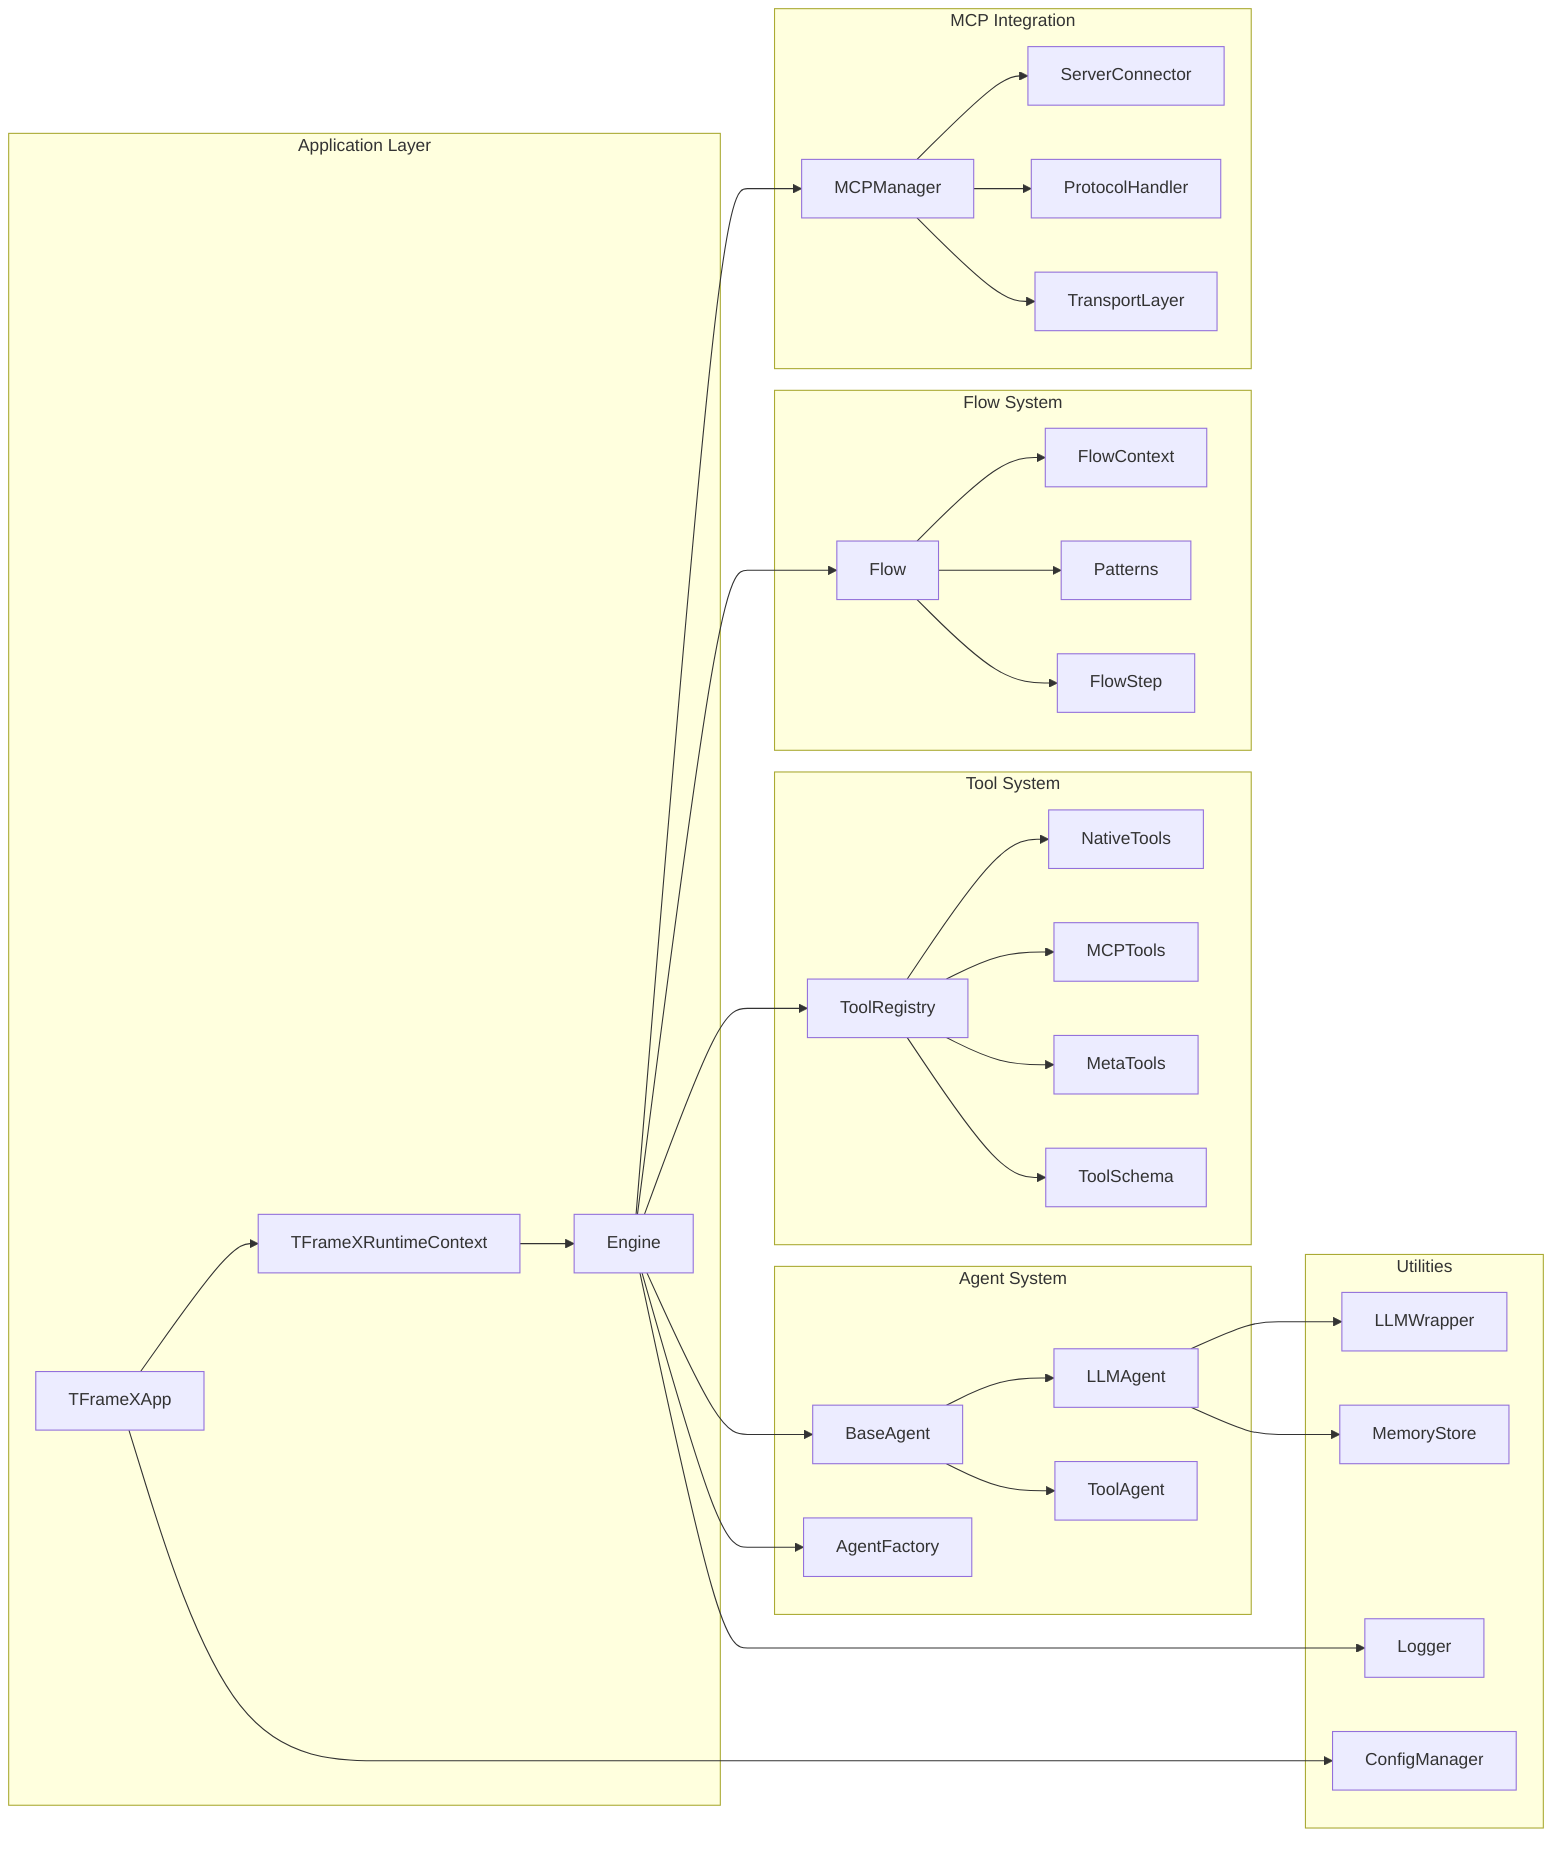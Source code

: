 graph LR
    %% Application Layer
    subgraph "Application Layer"
        A[TFrameXApp]
        B[TFrameXRuntimeContext]
        C[Engine]
    end
    
    %% Agent System
    subgraph "Agent System"
        D[BaseAgent]
        E[LLMAgent]
        F[ToolAgent]
        G[AgentFactory]
    end
    
    %% Tool System
    subgraph "Tool System"
        H[ToolRegistry]
        I[NativeTools]
        J[MCPTools]
        K[MetaTools]
        L[ToolSchema]
    end
    
    %% Flow System
    subgraph "Flow System"
        M[Flow]
        N[FlowContext]
        O[Patterns]
        P[FlowStep]
    end
    
    %% MCP Integration
    subgraph "MCP Integration"
        Q[MCPManager]
        R[ServerConnector]
        S[ProtocolHandler]
        T[TransportLayer]
    end
    
    %% Utilities
    subgraph "Utilities"
        U[LLMWrapper]
        V[MemoryStore]
        W[Logger]
        X[ConfigManager]
    end
    
    %% Relationships
    A --> B
    B --> C
    C --> D
    C --> H
    C --> M
    C --> Q
    
    D --> E
    D --> F
    C --> G
    
    H --> I
    H --> J
    H --> K
    H --> L
    
    M --> N
    M --> O
    M --> P
    
    Q --> R
    Q --> S
    Q --> T
    
    E --> U
    E --> V
    C --> W
    A --> X
    
    classDef app fill:#e3f2fd,stroke:#0d47a1,stroke-width:2px
    classDef agents fill:#f1f8e9,stroke:#33691e,stroke-width:2px
    classDef tools fill:#fff8e1,stroke:#f57f17,stroke-width:2px
    classDef flows fill:#fce4ec,stroke:#ad1457,stroke-width:2px
    classDef mcp fill:#e8eaf6,stroke:#283593,stroke-width:2px
    classDef utils fill:#f3e5f5,stroke:#4a148c,stroke-width:2px